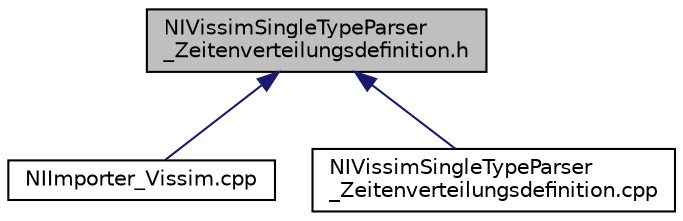digraph "NIVissimSingleTypeParser_Zeitenverteilungsdefinition.h"
{
  edge [fontname="Helvetica",fontsize="10",labelfontname="Helvetica",labelfontsize="10"];
  node [fontname="Helvetica",fontsize="10",shape=record];
  Node71 [label="NIVissimSingleTypeParser\l_Zeitenverteilungsdefinition.h",height=0.2,width=0.4,color="black", fillcolor="grey75", style="filled", fontcolor="black"];
  Node71 -> Node72 [dir="back",color="midnightblue",fontsize="10",style="solid",fontname="Helvetica"];
  Node72 [label="NIImporter_Vissim.cpp",height=0.2,width=0.4,color="black", fillcolor="white", style="filled",URL="$d0/d29/_n_i_importer___vissim_8cpp.html"];
  Node71 -> Node73 [dir="back",color="midnightblue",fontsize="10",style="solid",fontname="Helvetica"];
  Node73 [label="NIVissimSingleTypeParser\l_Zeitenverteilungsdefinition.cpp",height=0.2,width=0.4,color="black", fillcolor="white", style="filled",URL="$d9/d79/_n_i_vissim_single_type_parser___zeitenverteilungsdefinition_8cpp.html"];
}
